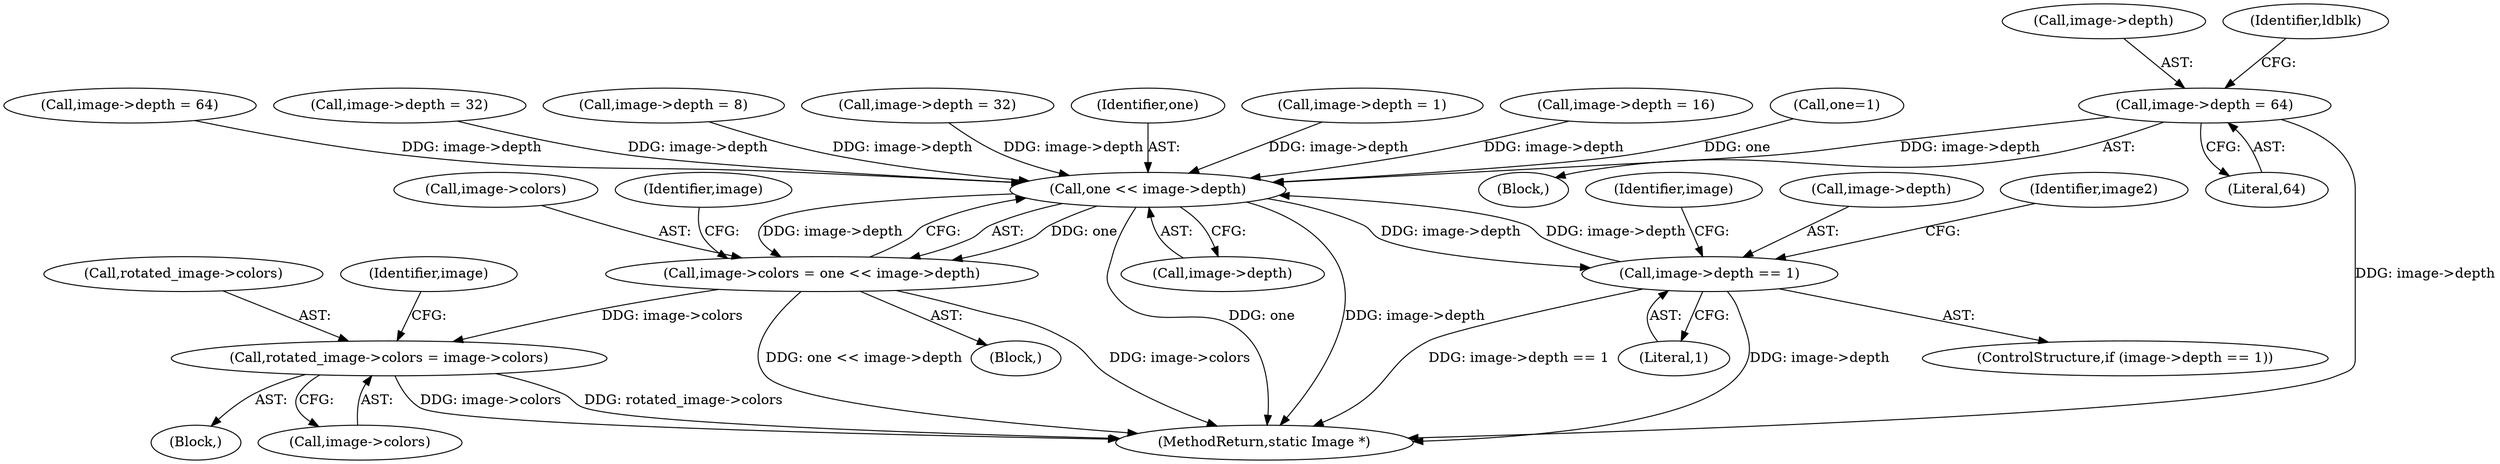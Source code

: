 digraph "0_ImageMagick_8a370f9ab120faf182aa160900ba692ba8e2bcf0@pointer" {
"1000863" [label="(Call,image->depth = 64)"];
"1000990" [label="(Call,one << image->depth)"];
"1000986" [label="(Call,image->colors = one << image->depth)"];
"1001539" [label="(Call,rotated_image->colors = image->colors)"];
"1001483" [label="(Call,image->depth == 1)"];
"1000991" [label="(Identifier,one)"];
"1000799" [label="(Call,image->depth = 1)"];
"1000992" [label="(Call,image->depth)"];
"1001483" [label="(Call,image->depth == 1)"];
"1000864" [label="(Call,image->depth)"];
"1000823" [label="(Call,image->depth = 16)"];
"1000863" [label="(Call,image->depth = 64)"];
"1001482" [label="(ControlStructure,if (image->depth == 1))"];
"1000983" [label="(Call,one=1)"];
"1001490" [label="(Identifier,image)"];
"1000914" [label="(Call,image->depth = 64)"];
"1000999" [label="(Identifier,image)"];
"1000882" [label="(Call,image->depth = 32)"];
"1000986" [label="(Call,image->colors = one << image->depth)"];
"1001512" [label="(Block,)"];
"1000805" [label="(Call,image->depth = 8)"];
"1001811" [label="(MethodReturn,static Image *)"];
"1000987" [label="(Call,image->colors)"];
"1000867" [label="(Literal,64)"];
"1001487" [label="(Literal,1)"];
"1000407" [label="(Block,)"];
"1000787" [label="(Block,)"];
"1001540" [label="(Call,rotated_image->colors)"];
"1001484" [label="(Call,image->depth)"];
"1001495" [label="(Identifier,image2)"];
"1000843" [label="(Call,image->depth = 32)"];
"1001548" [label="(Identifier,image)"];
"1001539" [label="(Call,rotated_image->colors = image->colors)"];
"1000990" [label="(Call,one << image->depth)"];
"1000869" [label="(Identifier,ldblk)"];
"1001543" [label="(Call,image->colors)"];
"1000863" -> "1000787"  [label="AST: "];
"1000863" -> "1000867"  [label="CFG: "];
"1000864" -> "1000863"  [label="AST: "];
"1000867" -> "1000863"  [label="AST: "];
"1000869" -> "1000863"  [label="CFG: "];
"1000863" -> "1001811"  [label="DDG: image->depth"];
"1000863" -> "1000990"  [label="DDG: image->depth"];
"1000990" -> "1000986"  [label="AST: "];
"1000990" -> "1000992"  [label="CFG: "];
"1000991" -> "1000990"  [label="AST: "];
"1000992" -> "1000990"  [label="AST: "];
"1000986" -> "1000990"  [label="CFG: "];
"1000990" -> "1001811"  [label="DDG: one"];
"1000990" -> "1001811"  [label="DDG: image->depth"];
"1000990" -> "1000986"  [label="DDG: one"];
"1000990" -> "1000986"  [label="DDG: image->depth"];
"1000983" -> "1000990"  [label="DDG: one"];
"1000882" -> "1000990"  [label="DDG: image->depth"];
"1000843" -> "1000990"  [label="DDG: image->depth"];
"1000799" -> "1000990"  [label="DDG: image->depth"];
"1000914" -> "1000990"  [label="DDG: image->depth"];
"1001483" -> "1000990"  [label="DDG: image->depth"];
"1000823" -> "1000990"  [label="DDG: image->depth"];
"1000805" -> "1000990"  [label="DDG: image->depth"];
"1000990" -> "1001483"  [label="DDG: image->depth"];
"1000986" -> "1000407"  [label="AST: "];
"1000987" -> "1000986"  [label="AST: "];
"1000999" -> "1000986"  [label="CFG: "];
"1000986" -> "1001811"  [label="DDG: image->colors"];
"1000986" -> "1001811"  [label="DDG: one << image->depth"];
"1000986" -> "1001539"  [label="DDG: image->colors"];
"1001539" -> "1001512"  [label="AST: "];
"1001539" -> "1001543"  [label="CFG: "];
"1001540" -> "1001539"  [label="AST: "];
"1001543" -> "1001539"  [label="AST: "];
"1001548" -> "1001539"  [label="CFG: "];
"1001539" -> "1001811"  [label="DDG: image->colors"];
"1001539" -> "1001811"  [label="DDG: rotated_image->colors"];
"1001483" -> "1001482"  [label="AST: "];
"1001483" -> "1001487"  [label="CFG: "];
"1001484" -> "1001483"  [label="AST: "];
"1001487" -> "1001483"  [label="AST: "];
"1001490" -> "1001483"  [label="CFG: "];
"1001495" -> "1001483"  [label="CFG: "];
"1001483" -> "1001811"  [label="DDG: image->depth == 1"];
"1001483" -> "1001811"  [label="DDG: image->depth"];
}
